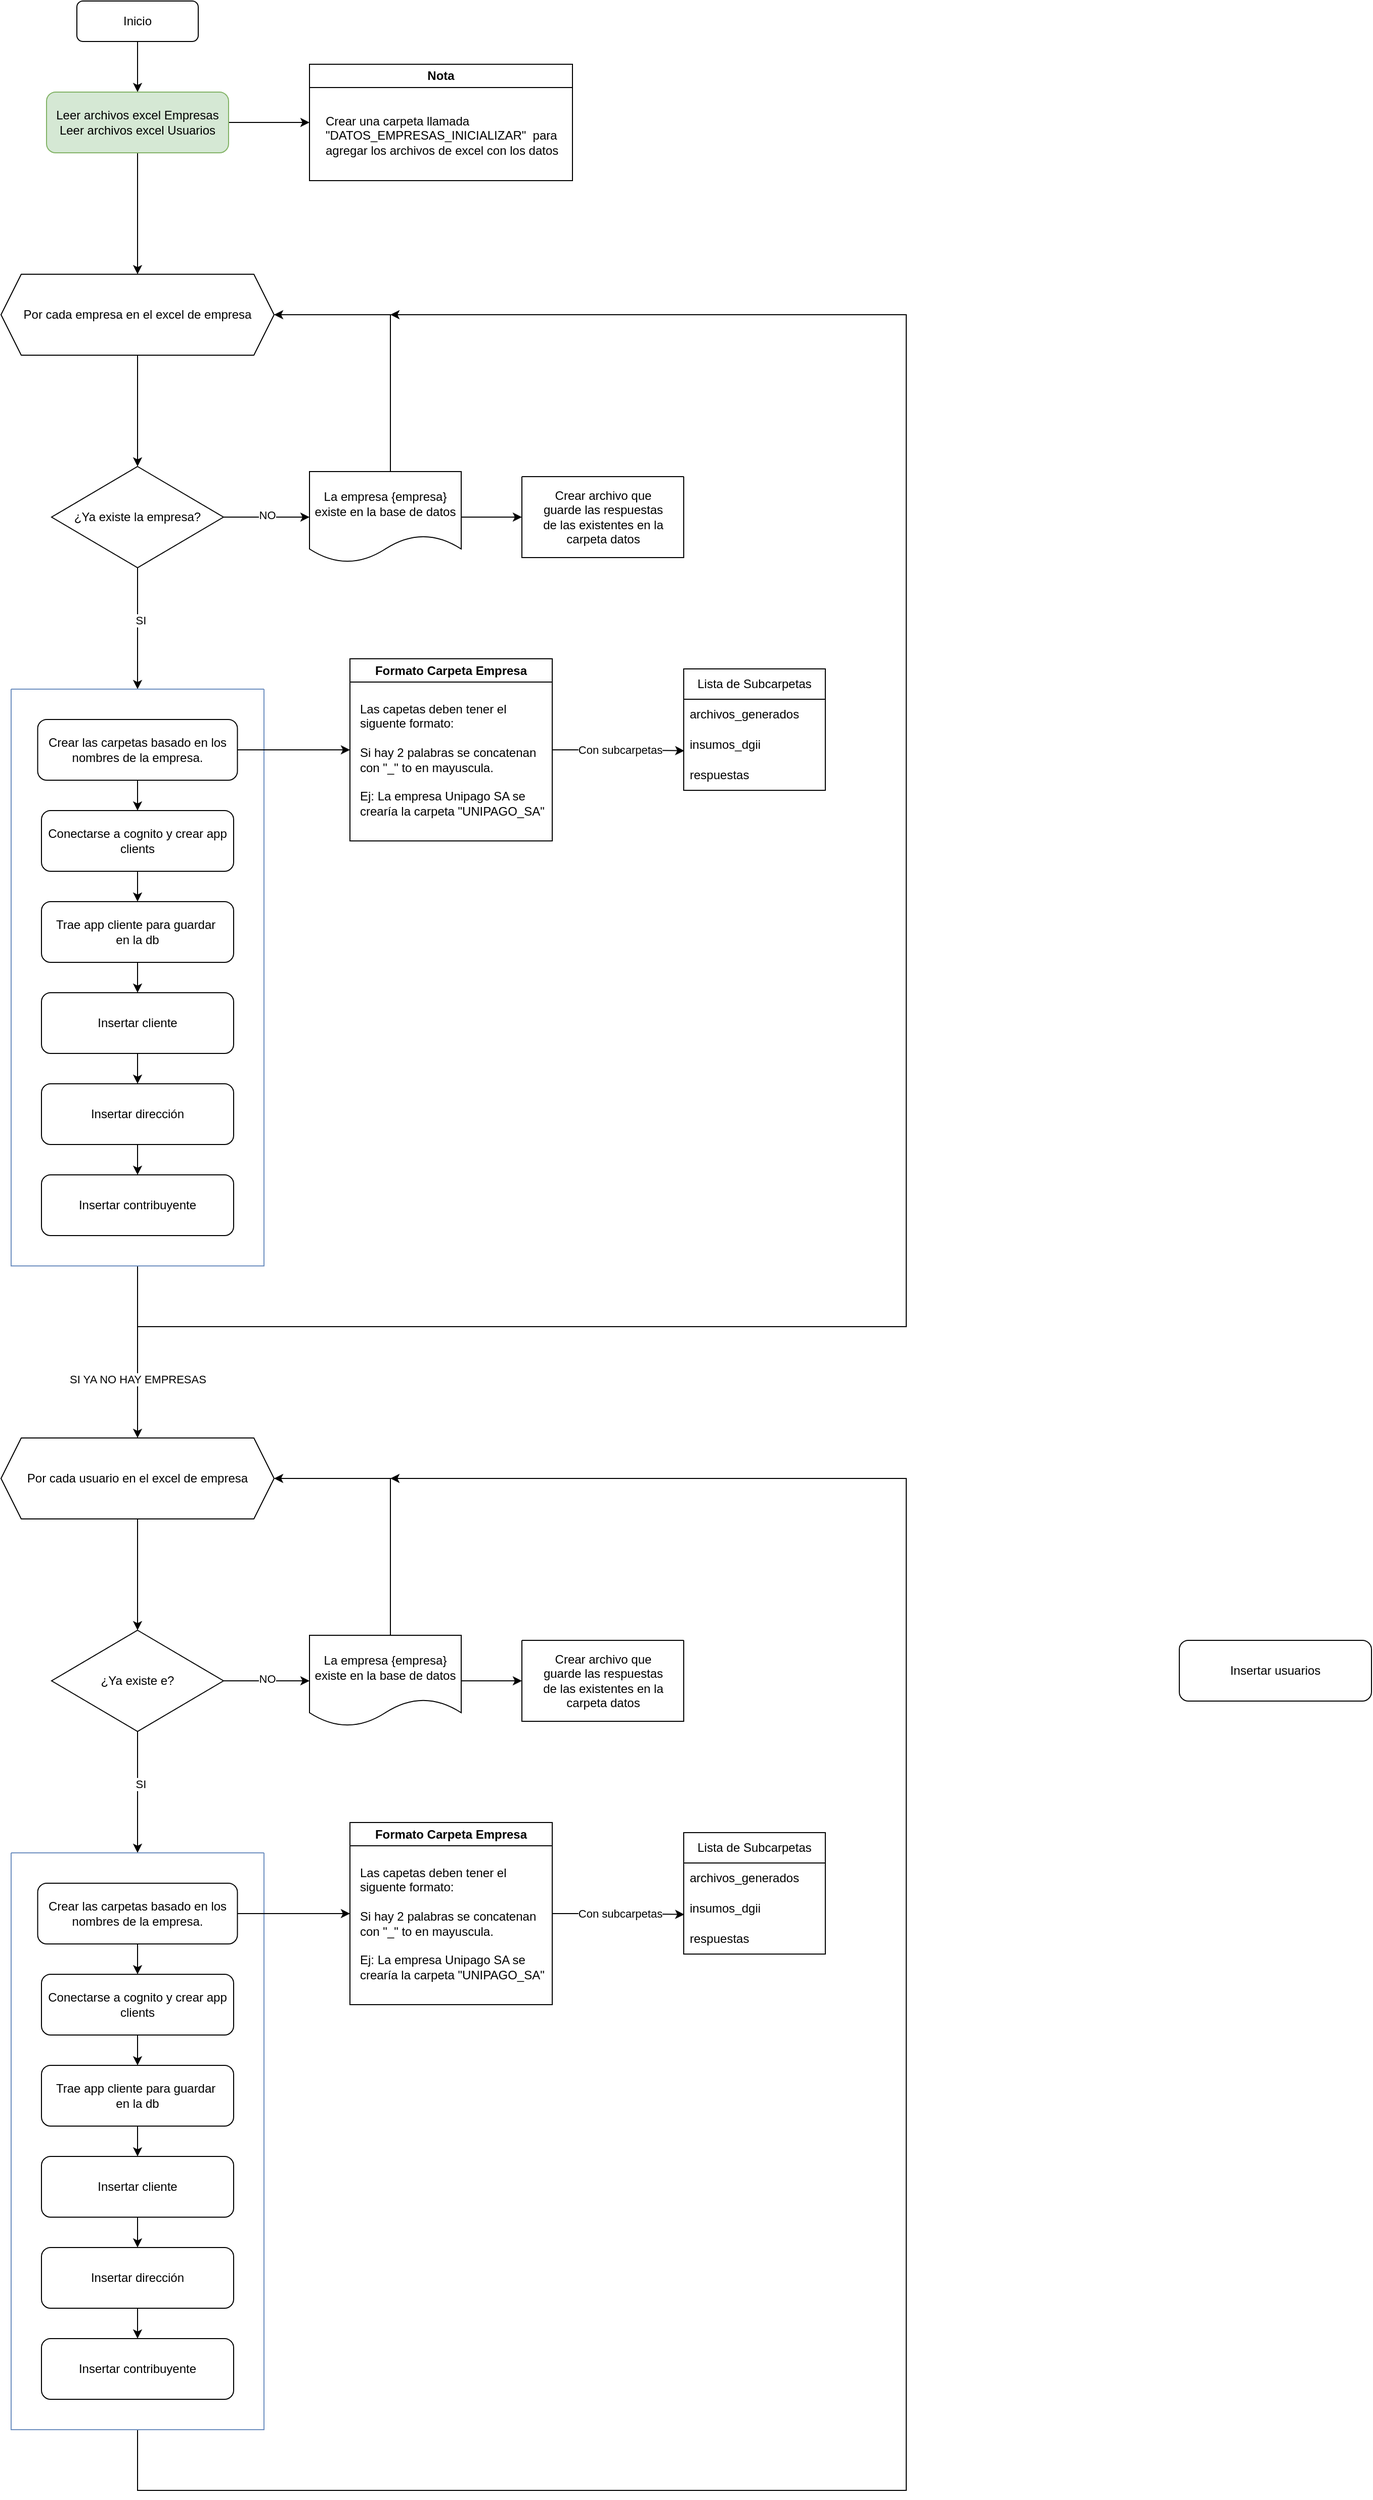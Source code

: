 <mxfile version="26.1.1">
  <diagram name="Page-1" id="A866fl-0yUfah1hhZrU6">
    <mxGraphModel dx="424" dy="2115" grid="1" gridSize="10" guides="1" tooltips="1" connect="1" arrows="1" fold="1" page="1" pageScale="1" pageWidth="850" pageHeight="1100" math="0" shadow="0">
      <root>
        <mxCell id="0" />
        <mxCell id="1" parent="0" />
        <mxCell id="pD-9wlHuOyVkYz-jbomD-1" style="edgeStyle=orthogonalEdgeStyle;rounded=0;orthogonalLoop=1;jettySize=auto;html=1;exitX=0.5;exitY=1;exitDx=0;exitDy=0;entryX=0.5;entryY=0;entryDx=0;entryDy=0;" parent="1" source="pD-9wlHuOyVkYz-jbomD-2" target="pD-9wlHuOyVkYz-jbomD-5" edge="1">
          <mxGeometry relative="1" as="geometry" />
        </mxCell>
        <mxCell id="pD-9wlHuOyVkYz-jbomD-2" value="Inicio" style="rounded=1;whiteSpace=wrap;html=1;" parent="1" vertex="1">
          <mxGeometry x="270" y="-110" width="120" height="40" as="geometry" />
        </mxCell>
        <mxCell id="pD-9wlHuOyVkYz-jbomD-3" style="edgeStyle=orthogonalEdgeStyle;rounded=0;orthogonalLoop=1;jettySize=auto;html=1;exitX=1;exitY=0.5;exitDx=0;exitDy=0;entryX=0;entryY=0.5;entryDx=0;entryDy=0;" parent="1" source="pD-9wlHuOyVkYz-jbomD-5" target="pD-9wlHuOyVkYz-jbomD-6" edge="1">
          <mxGeometry relative="1" as="geometry">
            <mxPoint x="520" y="49.778" as="targetPoint" />
          </mxGeometry>
        </mxCell>
        <mxCell id="pD-9wlHuOyVkYz-jbomD-4" style="edgeStyle=orthogonalEdgeStyle;rounded=0;orthogonalLoop=1;jettySize=auto;html=1;entryX=0.5;entryY=0;entryDx=0;entryDy=0;" parent="1" source="pD-9wlHuOyVkYz-jbomD-5" target="pD-9wlHuOyVkYz-jbomD-27" edge="1">
          <mxGeometry relative="1" as="geometry">
            <mxPoint x="320" y="150" as="targetPoint" />
          </mxGeometry>
        </mxCell>
        <mxCell id="pD-9wlHuOyVkYz-jbomD-5" value="Leer archivos excel Empresas&lt;div&gt;Leer archivos excel Usuarios&lt;/div&gt;" style="whiteSpace=wrap;html=1;rounded=1;fillColor=#d5e8d4;strokeColor=#82b366;" parent="1" vertex="1">
          <mxGeometry x="240" y="-20" width="180" height="60" as="geometry" />
        </mxCell>
        <mxCell id="pD-9wlHuOyVkYz-jbomD-6" value="Nota" style="swimlane;whiteSpace=wrap;html=1;" parent="1" vertex="1">
          <mxGeometry x="500" y="-47.5" width="260" height="115" as="geometry" />
        </mxCell>
        <mxCell id="pD-9wlHuOyVkYz-jbomD-7" value="&lt;span style=&quot;text-align: center;&quot;&gt;Crear una carpeta llamada &quot;DATOS_EMPRESAS_INICIALIZAR&quot;&amp;nbsp; para agregar los archivos de excel con los datos&lt;/span&gt;" style="text;html=1;align=left;verticalAlign=middle;whiteSpace=wrap;rounded=0;" parent="pD-9wlHuOyVkYz-jbomD-6" vertex="1">
          <mxGeometry x="13.75" y="30" width="232.5" height="80" as="geometry" />
        </mxCell>
        <mxCell id="pD-9wlHuOyVkYz-jbomD-29" style="edgeStyle=orthogonalEdgeStyle;rounded=0;orthogonalLoop=1;jettySize=auto;html=1;exitX=0.5;exitY=1;exitDx=0;exitDy=0;" parent="1" source="e63QpNrha4mn6gZFvjYd-5" edge="1">
          <mxGeometry relative="1" as="geometry">
            <mxPoint x="580" y="200" as="targetPoint" />
            <mxPoint x="460" y="1080" as="sourcePoint" />
            <Array as="points">
              <mxPoint x="330" y="1200" />
              <mxPoint x="1090" y="1200" />
              <mxPoint x="1090" y="200" />
            </Array>
          </mxGeometry>
        </mxCell>
        <mxCell id="pD-9wlHuOyVkYz-jbomD-11" value="Lista de Subcarpetas" style="swimlane;fontStyle=0;childLayout=stackLayout;horizontal=1;startSize=30;horizontalStack=0;resizeParent=1;resizeParentMax=0;resizeLast=0;collapsible=1;marginBottom=0;whiteSpace=wrap;html=1;" parent="1" vertex="1">
          <mxGeometry x="870" y="550" width="140" height="120" as="geometry" />
        </mxCell>
        <mxCell id="pD-9wlHuOyVkYz-jbomD-12" value="archivos_generados" style="text;strokeColor=none;fillColor=none;align=left;verticalAlign=middle;spacingLeft=4;spacingRight=4;overflow=hidden;points=[[0,0.5],[1,0.5]];portConstraint=eastwest;rotatable=0;whiteSpace=wrap;html=1;" parent="pD-9wlHuOyVkYz-jbomD-11" vertex="1">
          <mxGeometry y="30" width="140" height="30" as="geometry" />
        </mxCell>
        <mxCell id="pD-9wlHuOyVkYz-jbomD-13" value="insumos_dgii" style="text;strokeColor=none;fillColor=none;align=left;verticalAlign=middle;spacingLeft=4;spacingRight=4;overflow=hidden;points=[[0,0.5],[1,0.5]];portConstraint=eastwest;rotatable=0;whiteSpace=wrap;html=1;" parent="pD-9wlHuOyVkYz-jbomD-11" vertex="1">
          <mxGeometry y="60" width="140" height="30" as="geometry" />
        </mxCell>
        <mxCell id="pD-9wlHuOyVkYz-jbomD-14" value="respuestas" style="text;strokeColor=none;fillColor=none;align=left;verticalAlign=middle;spacingLeft=4;spacingRight=4;overflow=hidden;points=[[0,0.5],[1,0.5]];portConstraint=eastwest;rotatable=0;whiteSpace=wrap;html=1;" parent="pD-9wlHuOyVkYz-jbomD-11" vertex="1">
          <mxGeometry y="90" width="140" height="30" as="geometry" />
        </mxCell>
        <mxCell id="pD-9wlHuOyVkYz-jbomD-15" value="Formato Carpeta Empresa" style="swimlane;whiteSpace=wrap;html=1;startSize=23;" parent="1" vertex="1">
          <mxGeometry x="540" y="540" width="200" height="180" as="geometry" />
        </mxCell>
        <mxCell id="pD-9wlHuOyVkYz-jbomD-16" value="Las capetas deben tener el siguente formato:&lt;div&gt;&lt;br&gt;&lt;/div&gt;&lt;div&gt;Si hay 2 palabras se concatenan con &quot;_&quot; to en mayuscula.&amp;nbsp;&lt;/div&gt;&lt;div&gt;&lt;br&gt;&lt;/div&gt;&lt;div&gt;Ej: La empresa Unipago SA se crearía la carpeta &quot;UNIPAGO_SA&quot;&lt;/div&gt;" style="text;html=1;align=left;verticalAlign=middle;whiteSpace=wrap;rounded=0;" parent="pD-9wlHuOyVkYz-jbomD-15" vertex="1">
          <mxGeometry x="7.5" y="50" width="185" height="100" as="geometry" />
        </mxCell>
        <mxCell id="pD-9wlHuOyVkYz-jbomD-17" style="edgeStyle=orthogonalEdgeStyle;rounded=0;orthogonalLoop=1;jettySize=auto;html=1;exitX=1;exitY=0.5;exitDx=0;exitDy=0;entryX=0.004;entryY=0.696;entryDx=0;entryDy=0;entryPerimeter=0;" parent="1" source="pD-9wlHuOyVkYz-jbomD-15" target="pD-9wlHuOyVkYz-jbomD-13" edge="1">
          <mxGeometry relative="1" as="geometry" />
        </mxCell>
        <mxCell id="pD-9wlHuOyVkYz-jbomD-18" value="Con subcarpetas" style="edgeLabel;html=1;align=center;verticalAlign=middle;resizable=0;points=[];" parent="pD-9wlHuOyVkYz-jbomD-17" vertex="1" connectable="0">
          <mxGeometry x="-0.261" y="-1" relative="1" as="geometry">
            <mxPoint x="18" y="-1" as="offset" />
          </mxGeometry>
        </mxCell>
        <mxCell id="pD-9wlHuOyVkYz-jbomD-19" style="edgeStyle=orthogonalEdgeStyle;rounded=0;orthogonalLoop=1;jettySize=auto;html=1;entryX=0;entryY=0.5;entryDx=0;entryDy=0;" parent="1" source="pD-9wlHuOyVkYz-jbomD-21" target="pD-9wlHuOyVkYz-jbomD-25" edge="1">
          <mxGeometry relative="1" as="geometry">
            <mxPoint x="500" y="400" as="targetPoint" />
          </mxGeometry>
        </mxCell>
        <mxCell id="pD-9wlHuOyVkYz-jbomD-20" value="NO" style="edgeLabel;html=1;align=center;verticalAlign=middle;resizable=0;points=[];" parent="pD-9wlHuOyVkYz-jbomD-19" vertex="1" connectable="0">
          <mxGeometry y="2" relative="1" as="geometry">
            <mxPoint as="offset" />
          </mxGeometry>
        </mxCell>
        <mxCell id="e63QpNrha4mn6gZFvjYd-8" style="edgeStyle=orthogonalEdgeStyle;rounded=0;orthogonalLoop=1;jettySize=auto;html=1;entryX=0.5;entryY=0;entryDx=0;entryDy=0;" edge="1" parent="1" source="pD-9wlHuOyVkYz-jbomD-21" target="e63QpNrha4mn6gZFvjYd-5">
          <mxGeometry relative="1" as="geometry" />
        </mxCell>
        <mxCell id="e63QpNrha4mn6gZFvjYd-9" value="SI" style="edgeLabel;html=1;align=center;verticalAlign=middle;resizable=0;points=[];" vertex="1" connectable="0" parent="e63QpNrha4mn6gZFvjYd-8">
          <mxGeometry x="-0.144" y="3" relative="1" as="geometry">
            <mxPoint as="offset" />
          </mxGeometry>
        </mxCell>
        <mxCell id="pD-9wlHuOyVkYz-jbomD-21" value="¿Ya existe la empresa?" style="rhombus;whiteSpace=wrap;html=1;" parent="1" vertex="1">
          <mxGeometry x="245" y="350" width="170" height="100" as="geometry" />
        </mxCell>
        <mxCell id="pD-9wlHuOyVkYz-jbomD-31" style="edgeStyle=orthogonalEdgeStyle;rounded=0;orthogonalLoop=1;jettySize=auto;html=1;entryX=1;entryY=0.5;entryDx=0;entryDy=0;" parent="1" source="pD-9wlHuOyVkYz-jbomD-25" target="pD-9wlHuOyVkYz-jbomD-27" edge="1">
          <mxGeometry relative="1" as="geometry">
            <Array as="points">
              <mxPoint x="580" y="200" />
            </Array>
          </mxGeometry>
        </mxCell>
        <mxCell id="pD-9wlHuOyVkYz-jbomD-39" style="edgeStyle=orthogonalEdgeStyle;rounded=0;orthogonalLoop=1;jettySize=auto;html=1;entryX=0;entryY=0.5;entryDx=0;entryDy=0;" parent="1" source="pD-9wlHuOyVkYz-jbomD-25" target="pD-9wlHuOyVkYz-jbomD-37" edge="1">
          <mxGeometry relative="1" as="geometry" />
        </mxCell>
        <mxCell id="pD-9wlHuOyVkYz-jbomD-25" value="La empresa {empresa} existe en la base de datos" style="shape=document;whiteSpace=wrap;html=1;boundedLbl=1;" parent="1" vertex="1">
          <mxGeometry x="500" y="355" width="150" height="90" as="geometry" />
        </mxCell>
        <mxCell id="pD-9wlHuOyVkYz-jbomD-26" style="edgeStyle=orthogonalEdgeStyle;rounded=0;orthogonalLoop=1;jettySize=auto;html=1;exitX=0.5;exitY=1;exitDx=0;exitDy=0;entryX=0.5;entryY=0;entryDx=0;entryDy=0;" parent="1" source="pD-9wlHuOyVkYz-jbomD-27" target="pD-9wlHuOyVkYz-jbomD-21" edge="1">
          <mxGeometry relative="1" as="geometry" />
        </mxCell>
        <mxCell id="pD-9wlHuOyVkYz-jbomD-27" value="Por cada empresa en el excel de empresa" style="shape=hexagon;perimeter=hexagonPerimeter2;whiteSpace=wrap;html=1;fixedSize=1;" parent="1" vertex="1">
          <mxGeometry x="195" y="160" width="270" height="80" as="geometry" />
        </mxCell>
        <mxCell id="pD-9wlHuOyVkYz-jbomD-37" value="" style="swimlane;startSize=0;" parent="1" vertex="1">
          <mxGeometry x="710" y="360" width="160" height="80" as="geometry" />
        </mxCell>
        <mxCell id="pD-9wlHuOyVkYz-jbomD-38" value="Crear archivo que guarde las respuestas de las existentes en la carpeta datos" style="text;html=1;align=center;verticalAlign=middle;whiteSpace=wrap;rounded=0;" parent="pD-9wlHuOyVkYz-jbomD-37" vertex="1">
          <mxGeometry x="17.5" y="17.5" width="125" height="45" as="geometry" />
        </mxCell>
        <mxCell id="e63QpNrha4mn6gZFvjYd-46" style="edgeStyle=orthogonalEdgeStyle;rounded=0;orthogonalLoop=1;jettySize=auto;html=1;exitX=0.5;exitY=1;exitDx=0;exitDy=0;entryX=0.5;entryY=0;entryDx=0;entryDy=0;" edge="1" parent="1" source="e63QpNrha4mn6gZFvjYd-5" target="e63QpNrha4mn6gZFvjYd-30">
          <mxGeometry relative="1" as="geometry" />
        </mxCell>
        <mxCell id="e63QpNrha4mn6gZFvjYd-47" value="SI YA NO HAY EMPRESAS" style="edgeLabel;html=1;align=center;verticalAlign=middle;resizable=0;points=[];" vertex="1" connectable="0" parent="e63QpNrha4mn6gZFvjYd-46">
          <mxGeometry x="0.315" relative="1" as="geometry">
            <mxPoint as="offset" />
          </mxGeometry>
        </mxCell>
        <mxCell id="e63QpNrha4mn6gZFvjYd-5" value="" style="swimlane;startSize=0;fillColor=#dae8fc;strokeColor=#6c8ebf;rounded=1;" vertex="1" parent="1">
          <mxGeometry x="205" y="570" width="250" height="570" as="geometry" />
        </mxCell>
        <mxCell id="pD-9wlHuOyVkYz-jbomD-42" style="edgeStyle=orthogonalEdgeStyle;rounded=0;orthogonalLoop=1;jettySize=auto;html=1;" parent="e63QpNrha4mn6gZFvjYd-5" source="pD-9wlHuOyVkYz-jbomD-41" target="pD-9wlHuOyVkYz-jbomD-43" edge="1">
          <mxGeometry relative="1" as="geometry">
            <mxPoint x="125" y="220" as="targetPoint" />
          </mxGeometry>
        </mxCell>
        <mxCell id="pD-9wlHuOyVkYz-jbomD-47" style="edgeStyle=orthogonalEdgeStyle;rounded=0;orthogonalLoop=1;jettySize=auto;html=1;exitX=0.5;exitY=1;exitDx=0;exitDy=0;entryX=0.5;entryY=0;entryDx=0;entryDy=0;" parent="e63QpNrha4mn6gZFvjYd-5" source="pD-9wlHuOyVkYz-jbomD-43" target="pD-9wlHuOyVkYz-jbomD-46" edge="1">
          <mxGeometry relative="1" as="geometry" />
        </mxCell>
        <mxCell id="e63QpNrha4mn6gZFvjYd-1" style="edgeStyle=orthogonalEdgeStyle;rounded=0;orthogonalLoop=1;jettySize=auto;html=1;exitX=0.5;exitY=1;exitDx=0;exitDy=0;entryX=0.5;entryY=0;entryDx=0;entryDy=0;" edge="1" parent="e63QpNrha4mn6gZFvjYd-5" source="pD-9wlHuOyVkYz-jbomD-46" target="pD-9wlHuOyVkYz-jbomD-49">
          <mxGeometry relative="1" as="geometry" />
        </mxCell>
        <mxCell id="e63QpNrha4mn6gZFvjYd-2" style="edgeStyle=orthogonalEdgeStyle;rounded=0;orthogonalLoop=1;jettySize=auto;html=1;exitX=0.5;exitY=1;exitDx=0;exitDy=0;entryX=0.5;entryY=0;entryDx=0;entryDy=0;" edge="1" parent="e63QpNrha4mn6gZFvjYd-5" source="pD-9wlHuOyVkYz-jbomD-49" target="pD-9wlHuOyVkYz-jbomD-48">
          <mxGeometry relative="1" as="geometry" />
        </mxCell>
        <mxCell id="e63QpNrha4mn6gZFvjYd-7" style="edgeStyle=orthogonalEdgeStyle;rounded=0;orthogonalLoop=1;jettySize=auto;html=1;exitX=0.5;exitY=1;exitDx=0;exitDy=0;entryX=0.5;entryY=0;entryDx=0;entryDy=0;" edge="1" parent="e63QpNrha4mn6gZFvjYd-5" source="pD-9wlHuOyVkYz-jbomD-10" target="pD-9wlHuOyVkYz-jbomD-41">
          <mxGeometry relative="1" as="geometry" />
        </mxCell>
        <mxCell id="pD-9wlHuOyVkYz-jbomD-48" value="Insertar contribuyente" style="rounded=1;whiteSpace=wrap;html=1;" parent="e63QpNrha4mn6gZFvjYd-5" vertex="1">
          <mxGeometry x="30" y="480" width="190" height="60" as="geometry" />
        </mxCell>
        <mxCell id="pD-9wlHuOyVkYz-jbomD-49" value="Insertar dirección" style="rounded=1;whiteSpace=wrap;html=1;" parent="e63QpNrha4mn6gZFvjYd-5" vertex="1">
          <mxGeometry x="30" y="390" width="190" height="60" as="geometry" />
        </mxCell>
        <mxCell id="pD-9wlHuOyVkYz-jbomD-46" value="Insertar cliente" style="rounded=1;whiteSpace=wrap;html=1;" parent="e63QpNrha4mn6gZFvjYd-5" vertex="1">
          <mxGeometry x="30" y="300" width="190" height="60" as="geometry" />
        </mxCell>
        <mxCell id="pD-9wlHuOyVkYz-jbomD-43" value="Trae app cliente para guardar&amp;nbsp;&lt;div&gt;en la db&lt;/div&gt;" style="rounded=1;whiteSpace=wrap;html=1;" parent="e63QpNrha4mn6gZFvjYd-5" vertex="1">
          <mxGeometry x="30" y="210" width="190" height="60" as="geometry" />
        </mxCell>
        <mxCell id="pD-9wlHuOyVkYz-jbomD-41" value="Conectarse a cognito y crear app clients" style="rounded=1;whiteSpace=wrap;html=1;" parent="e63QpNrha4mn6gZFvjYd-5" vertex="1">
          <mxGeometry x="30" y="120" width="190" height="60" as="geometry" />
        </mxCell>
        <mxCell id="pD-9wlHuOyVkYz-jbomD-10" value="Crear las carpetas basado en los nombres de la empresa." style="whiteSpace=wrap;html=1;rounded=1;" parent="e63QpNrha4mn6gZFvjYd-5" vertex="1">
          <mxGeometry x="26.25" y="30" width="197.5" height="60" as="geometry" />
        </mxCell>
        <mxCell id="e63QpNrha4mn6gZFvjYd-10" value="Insertar usuarios" style="rounded=1;whiteSpace=wrap;html=1;" vertex="1" parent="1">
          <mxGeometry x="1360" y="1510" width="190" height="60" as="geometry" />
        </mxCell>
        <mxCell id="e63QpNrha4mn6gZFvjYd-11" style="edgeStyle=orthogonalEdgeStyle;rounded=0;orthogonalLoop=1;jettySize=auto;html=1;exitX=1;exitY=0.5;exitDx=0;exitDy=0;entryX=0;entryY=0.5;entryDx=0;entryDy=0;" edge="1" parent="1" source="pD-9wlHuOyVkYz-jbomD-10" target="pD-9wlHuOyVkYz-jbomD-15">
          <mxGeometry relative="1" as="geometry">
            <mxPoint x="490" y="629.667" as="targetPoint" />
          </mxGeometry>
        </mxCell>
        <mxCell id="e63QpNrha4mn6gZFvjYd-12" style="edgeStyle=orthogonalEdgeStyle;rounded=0;orthogonalLoop=1;jettySize=auto;html=1;exitX=0.5;exitY=1;exitDx=0;exitDy=0;" edge="1" parent="1" source="e63QpNrha4mn6gZFvjYd-33">
          <mxGeometry relative="1" as="geometry">
            <mxPoint x="580" y="1350" as="targetPoint" />
            <mxPoint x="460" y="2230" as="sourcePoint" />
            <Array as="points">
              <mxPoint x="330" y="2350" />
              <mxPoint x="1090" y="2350" />
              <mxPoint x="1090" y="1350" />
            </Array>
          </mxGeometry>
        </mxCell>
        <mxCell id="e63QpNrha4mn6gZFvjYd-13" value="Lista de Subcarpetas" style="swimlane;fontStyle=0;childLayout=stackLayout;horizontal=1;startSize=30;horizontalStack=0;resizeParent=1;resizeParentMax=0;resizeLast=0;collapsible=1;marginBottom=0;whiteSpace=wrap;html=1;" vertex="1" parent="1">
          <mxGeometry x="870" y="1700" width="140" height="120" as="geometry" />
        </mxCell>
        <mxCell id="e63QpNrha4mn6gZFvjYd-14" value="archivos_generados" style="text;strokeColor=none;fillColor=none;align=left;verticalAlign=middle;spacingLeft=4;spacingRight=4;overflow=hidden;points=[[0,0.5],[1,0.5]];portConstraint=eastwest;rotatable=0;whiteSpace=wrap;html=1;" vertex="1" parent="e63QpNrha4mn6gZFvjYd-13">
          <mxGeometry y="30" width="140" height="30" as="geometry" />
        </mxCell>
        <mxCell id="e63QpNrha4mn6gZFvjYd-15" value="insumos_dgii" style="text;strokeColor=none;fillColor=none;align=left;verticalAlign=middle;spacingLeft=4;spacingRight=4;overflow=hidden;points=[[0,0.5],[1,0.5]];portConstraint=eastwest;rotatable=0;whiteSpace=wrap;html=1;" vertex="1" parent="e63QpNrha4mn6gZFvjYd-13">
          <mxGeometry y="60" width="140" height="30" as="geometry" />
        </mxCell>
        <mxCell id="e63QpNrha4mn6gZFvjYd-16" value="respuestas" style="text;strokeColor=none;fillColor=none;align=left;verticalAlign=middle;spacingLeft=4;spacingRight=4;overflow=hidden;points=[[0,0.5],[1,0.5]];portConstraint=eastwest;rotatable=0;whiteSpace=wrap;html=1;" vertex="1" parent="e63QpNrha4mn6gZFvjYd-13">
          <mxGeometry y="90" width="140" height="30" as="geometry" />
        </mxCell>
        <mxCell id="e63QpNrha4mn6gZFvjYd-17" value="Formato Carpeta Empresa" style="swimlane;whiteSpace=wrap;html=1;startSize=23;" vertex="1" parent="1">
          <mxGeometry x="540" y="1690" width="200" height="180" as="geometry" />
        </mxCell>
        <mxCell id="e63QpNrha4mn6gZFvjYd-18" value="Las capetas deben tener el siguente formato:&lt;div&gt;&lt;br&gt;&lt;/div&gt;&lt;div&gt;Si hay 2 palabras se concatenan con &quot;_&quot; to en mayuscula.&amp;nbsp;&lt;/div&gt;&lt;div&gt;&lt;br&gt;&lt;/div&gt;&lt;div&gt;Ej: La empresa Unipago SA se crearía la carpeta &quot;UNIPAGO_SA&quot;&lt;/div&gt;" style="text;html=1;align=left;verticalAlign=middle;whiteSpace=wrap;rounded=0;" vertex="1" parent="e63QpNrha4mn6gZFvjYd-17">
          <mxGeometry x="7.5" y="50" width="185" height="100" as="geometry" />
        </mxCell>
        <mxCell id="e63QpNrha4mn6gZFvjYd-19" style="edgeStyle=orthogonalEdgeStyle;rounded=0;orthogonalLoop=1;jettySize=auto;html=1;exitX=1;exitY=0.5;exitDx=0;exitDy=0;entryX=0.004;entryY=0.696;entryDx=0;entryDy=0;entryPerimeter=0;" edge="1" parent="1" source="e63QpNrha4mn6gZFvjYd-17" target="e63QpNrha4mn6gZFvjYd-15">
          <mxGeometry relative="1" as="geometry" />
        </mxCell>
        <mxCell id="e63QpNrha4mn6gZFvjYd-20" value="Con subcarpetas" style="edgeLabel;html=1;align=center;verticalAlign=middle;resizable=0;points=[];" vertex="1" connectable="0" parent="e63QpNrha4mn6gZFvjYd-19">
          <mxGeometry x="-0.261" y="-1" relative="1" as="geometry">
            <mxPoint x="18" y="-1" as="offset" />
          </mxGeometry>
        </mxCell>
        <mxCell id="e63QpNrha4mn6gZFvjYd-21" style="edgeStyle=orthogonalEdgeStyle;rounded=0;orthogonalLoop=1;jettySize=auto;html=1;entryX=0;entryY=0.5;entryDx=0;entryDy=0;" edge="1" parent="1" source="e63QpNrha4mn6gZFvjYd-25" target="e63QpNrha4mn6gZFvjYd-28">
          <mxGeometry relative="1" as="geometry">
            <mxPoint x="500" y="1550" as="targetPoint" />
          </mxGeometry>
        </mxCell>
        <mxCell id="e63QpNrha4mn6gZFvjYd-22" value="NO" style="edgeLabel;html=1;align=center;verticalAlign=middle;resizable=0;points=[];" vertex="1" connectable="0" parent="e63QpNrha4mn6gZFvjYd-21">
          <mxGeometry y="2" relative="1" as="geometry">
            <mxPoint as="offset" />
          </mxGeometry>
        </mxCell>
        <mxCell id="e63QpNrha4mn6gZFvjYd-23" style="edgeStyle=orthogonalEdgeStyle;rounded=0;orthogonalLoop=1;jettySize=auto;html=1;entryX=0.5;entryY=0;entryDx=0;entryDy=0;" edge="1" parent="1" source="e63QpNrha4mn6gZFvjYd-25" target="e63QpNrha4mn6gZFvjYd-33">
          <mxGeometry relative="1" as="geometry" />
        </mxCell>
        <mxCell id="e63QpNrha4mn6gZFvjYd-24" value="SI" style="edgeLabel;html=1;align=center;verticalAlign=middle;resizable=0;points=[];" vertex="1" connectable="0" parent="e63QpNrha4mn6gZFvjYd-23">
          <mxGeometry x="-0.144" y="3" relative="1" as="geometry">
            <mxPoint as="offset" />
          </mxGeometry>
        </mxCell>
        <mxCell id="e63QpNrha4mn6gZFvjYd-25" value="¿Ya existe e?" style="rhombus;whiteSpace=wrap;html=1;" vertex="1" parent="1">
          <mxGeometry x="245" y="1500" width="170" height="100" as="geometry" />
        </mxCell>
        <mxCell id="e63QpNrha4mn6gZFvjYd-26" style="edgeStyle=orthogonalEdgeStyle;rounded=0;orthogonalLoop=1;jettySize=auto;html=1;entryX=1;entryY=0.5;entryDx=0;entryDy=0;" edge="1" parent="1" source="e63QpNrha4mn6gZFvjYd-28" target="e63QpNrha4mn6gZFvjYd-30">
          <mxGeometry relative="1" as="geometry">
            <Array as="points">
              <mxPoint x="580" y="1350" />
            </Array>
          </mxGeometry>
        </mxCell>
        <mxCell id="e63QpNrha4mn6gZFvjYd-27" style="edgeStyle=orthogonalEdgeStyle;rounded=0;orthogonalLoop=1;jettySize=auto;html=1;entryX=0;entryY=0.5;entryDx=0;entryDy=0;" edge="1" parent="1" source="e63QpNrha4mn6gZFvjYd-28" target="e63QpNrha4mn6gZFvjYd-31">
          <mxGeometry relative="1" as="geometry" />
        </mxCell>
        <mxCell id="e63QpNrha4mn6gZFvjYd-28" value="La empresa {empresa} existe en la base de datos" style="shape=document;whiteSpace=wrap;html=1;boundedLbl=1;" vertex="1" parent="1">
          <mxGeometry x="500" y="1505" width="150" height="90" as="geometry" />
        </mxCell>
        <mxCell id="e63QpNrha4mn6gZFvjYd-29" style="edgeStyle=orthogonalEdgeStyle;rounded=0;orthogonalLoop=1;jettySize=auto;html=1;exitX=0.5;exitY=1;exitDx=0;exitDy=0;entryX=0.5;entryY=0;entryDx=0;entryDy=0;" edge="1" parent="1" source="e63QpNrha4mn6gZFvjYd-30" target="e63QpNrha4mn6gZFvjYd-25">
          <mxGeometry relative="1" as="geometry" />
        </mxCell>
        <mxCell id="e63QpNrha4mn6gZFvjYd-30" value="Por cada usuario en el excel de empresa" style="shape=hexagon;perimeter=hexagonPerimeter2;whiteSpace=wrap;html=1;fixedSize=1;" vertex="1" parent="1">
          <mxGeometry x="195" y="1310" width="270" height="80" as="geometry" />
        </mxCell>
        <mxCell id="e63QpNrha4mn6gZFvjYd-31" value="" style="swimlane;startSize=0;" vertex="1" parent="1">
          <mxGeometry x="710" y="1510" width="160" height="80" as="geometry" />
        </mxCell>
        <mxCell id="e63QpNrha4mn6gZFvjYd-32" value="Crear archivo que guarde las respuestas de las existentes en la carpeta datos" style="text;html=1;align=center;verticalAlign=middle;whiteSpace=wrap;rounded=0;" vertex="1" parent="e63QpNrha4mn6gZFvjYd-31">
          <mxGeometry x="17.5" y="17.5" width="125" height="45" as="geometry" />
        </mxCell>
        <mxCell id="e63QpNrha4mn6gZFvjYd-33" value="" style="swimlane;startSize=0;fillColor=#dae8fc;strokeColor=#6c8ebf;rounded=1;" vertex="1" parent="1">
          <mxGeometry x="205" y="1720" width="250" height="570" as="geometry" />
        </mxCell>
        <mxCell id="e63QpNrha4mn6gZFvjYd-34" style="edgeStyle=orthogonalEdgeStyle;rounded=0;orthogonalLoop=1;jettySize=auto;html=1;" edge="1" parent="e63QpNrha4mn6gZFvjYd-33" source="e63QpNrha4mn6gZFvjYd-43" target="e63QpNrha4mn6gZFvjYd-42">
          <mxGeometry relative="1" as="geometry">
            <mxPoint x="125" y="220" as="targetPoint" />
          </mxGeometry>
        </mxCell>
        <mxCell id="e63QpNrha4mn6gZFvjYd-35" style="edgeStyle=orthogonalEdgeStyle;rounded=0;orthogonalLoop=1;jettySize=auto;html=1;exitX=0.5;exitY=1;exitDx=0;exitDy=0;entryX=0.5;entryY=0;entryDx=0;entryDy=0;" edge="1" parent="e63QpNrha4mn6gZFvjYd-33" source="e63QpNrha4mn6gZFvjYd-42" target="e63QpNrha4mn6gZFvjYd-41">
          <mxGeometry relative="1" as="geometry" />
        </mxCell>
        <mxCell id="e63QpNrha4mn6gZFvjYd-36" style="edgeStyle=orthogonalEdgeStyle;rounded=0;orthogonalLoop=1;jettySize=auto;html=1;exitX=0.5;exitY=1;exitDx=0;exitDy=0;entryX=0.5;entryY=0;entryDx=0;entryDy=0;" edge="1" parent="e63QpNrha4mn6gZFvjYd-33" source="e63QpNrha4mn6gZFvjYd-41" target="e63QpNrha4mn6gZFvjYd-40">
          <mxGeometry relative="1" as="geometry" />
        </mxCell>
        <mxCell id="e63QpNrha4mn6gZFvjYd-37" style="edgeStyle=orthogonalEdgeStyle;rounded=0;orthogonalLoop=1;jettySize=auto;html=1;exitX=0.5;exitY=1;exitDx=0;exitDy=0;entryX=0.5;entryY=0;entryDx=0;entryDy=0;" edge="1" parent="e63QpNrha4mn6gZFvjYd-33" source="e63QpNrha4mn6gZFvjYd-40" target="e63QpNrha4mn6gZFvjYd-39">
          <mxGeometry relative="1" as="geometry" />
        </mxCell>
        <mxCell id="e63QpNrha4mn6gZFvjYd-38" style="edgeStyle=orthogonalEdgeStyle;rounded=0;orthogonalLoop=1;jettySize=auto;html=1;exitX=0.5;exitY=1;exitDx=0;exitDy=0;entryX=0.5;entryY=0;entryDx=0;entryDy=0;" edge="1" parent="e63QpNrha4mn6gZFvjYd-33" source="e63QpNrha4mn6gZFvjYd-44" target="e63QpNrha4mn6gZFvjYd-43">
          <mxGeometry relative="1" as="geometry" />
        </mxCell>
        <mxCell id="e63QpNrha4mn6gZFvjYd-39" value="Insertar contribuyente" style="rounded=1;whiteSpace=wrap;html=1;" vertex="1" parent="e63QpNrha4mn6gZFvjYd-33">
          <mxGeometry x="30" y="480" width="190" height="60" as="geometry" />
        </mxCell>
        <mxCell id="e63QpNrha4mn6gZFvjYd-40" value="Insertar dirección" style="rounded=1;whiteSpace=wrap;html=1;" vertex="1" parent="e63QpNrha4mn6gZFvjYd-33">
          <mxGeometry x="30" y="390" width="190" height="60" as="geometry" />
        </mxCell>
        <mxCell id="e63QpNrha4mn6gZFvjYd-41" value="Insertar cliente" style="rounded=1;whiteSpace=wrap;html=1;" vertex="1" parent="e63QpNrha4mn6gZFvjYd-33">
          <mxGeometry x="30" y="300" width="190" height="60" as="geometry" />
        </mxCell>
        <mxCell id="e63QpNrha4mn6gZFvjYd-42" value="Trae app cliente para guardar&amp;nbsp;&lt;div&gt;en la db&lt;/div&gt;" style="rounded=1;whiteSpace=wrap;html=1;" vertex="1" parent="e63QpNrha4mn6gZFvjYd-33">
          <mxGeometry x="30" y="210" width="190" height="60" as="geometry" />
        </mxCell>
        <mxCell id="e63QpNrha4mn6gZFvjYd-43" value="Conectarse a cognito y crear app clients" style="rounded=1;whiteSpace=wrap;html=1;" vertex="1" parent="e63QpNrha4mn6gZFvjYd-33">
          <mxGeometry x="30" y="120" width="190" height="60" as="geometry" />
        </mxCell>
        <mxCell id="e63QpNrha4mn6gZFvjYd-44" value="Crear las carpetas basado en los nombres de la empresa." style="whiteSpace=wrap;html=1;rounded=1;" vertex="1" parent="e63QpNrha4mn6gZFvjYd-33">
          <mxGeometry x="26.25" y="30" width="197.5" height="60" as="geometry" />
        </mxCell>
        <mxCell id="e63QpNrha4mn6gZFvjYd-45" style="edgeStyle=orthogonalEdgeStyle;rounded=0;orthogonalLoop=1;jettySize=auto;html=1;exitX=1;exitY=0.5;exitDx=0;exitDy=0;entryX=0;entryY=0.5;entryDx=0;entryDy=0;" edge="1" parent="1" source="e63QpNrha4mn6gZFvjYd-44" target="e63QpNrha4mn6gZFvjYd-17">
          <mxGeometry relative="1" as="geometry">
            <mxPoint x="490" y="1779.667" as="targetPoint" />
          </mxGeometry>
        </mxCell>
      </root>
    </mxGraphModel>
  </diagram>
</mxfile>
